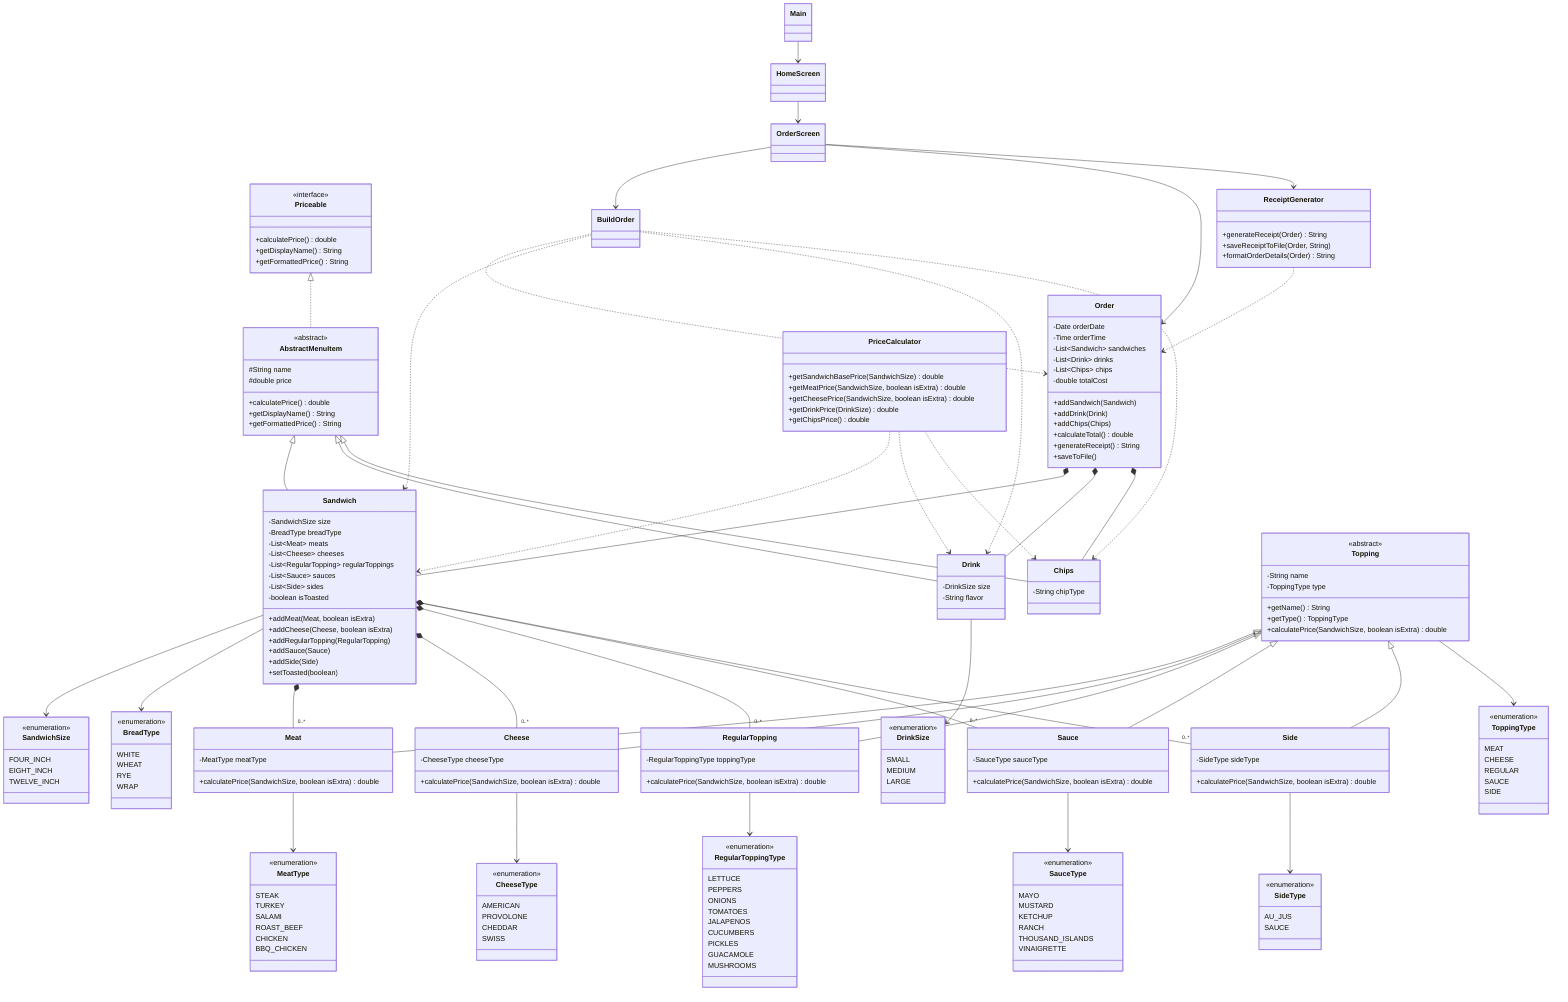 classDiagram
    class Priceable {
        <<interface>>
        +calculatePrice() double
        +getDisplayName() String
        +getFormattedPrice() String
    }
    class AbstractMenuItem {
        <<abstract>>
        #String name
        #double price
        +calculatePrice() double
        +getDisplayName() String
        +getFormattedPrice() String
    }

    class Order {
        -Date orderDate
        -Time orderTime
        -List~Sandwich~ sandwiches
        -List~Drink~ drinks
        -List~Chips~ chips
        -double totalCost
        +addSandwich(Sandwich)
        +addDrink(Drink)
        +addChips(Chips)
        +calculateTotal() double
        +generateReceipt() String
        +saveToFile()
    }

    class Sandwich {
        -SandwichSize size
        -BreadType breadType
        -List~Meat~ meats
        -List~Cheese~ cheeses
        -List~RegularTopping~ regularToppings
        -List~Sauce~ sauces
        -List~Side~ sides
        -boolean isToasted
        +addMeat(Meat, boolean isExtra)
        +addCheese(Cheese, boolean isExtra)
        +addRegularTopping(RegularTopping)
        +addSauce(Sauce)
        +addSide(Side)
        +setToasted(boolean)
    }

    class Drink {
        -DrinkSize size
        -String flavor
    }

    class Chips {
        -String chipType
    }

    class Topping {
        <<abstract>>
        -String name
        -ToppingType type
        +getName() String
        +getType() ToppingType
        +calculatePrice(SandwichSize, boolean isExtra) double
    }

    class Meat {
        -MeatType meatType
        +calculatePrice(SandwichSize, boolean isExtra) double
    }

    class Cheese {
        -CheeseType cheeseType
        +calculatePrice(SandwichSize, boolean isExtra) double
    }

    class RegularTopping {
        -RegularToppingType toppingType
        +calculatePrice(SandwichSize, boolean isExtra) double
    }

    class Sauce {
        -SauceType sauceType
        +calculatePrice(SandwichSize, boolean isExtra) double
    }

    class Side {
        -SideType sideType
        +calculatePrice(SandwichSize, boolean isExtra) double
    }

    class SandwichSize {
        <<enumeration>>
        FOUR_INCH
        EIGHT_INCH
        TWELVE_INCH
    }

    class BreadType {
        <<enumeration>>
        WHITE
        WHEAT
        RYE
        WRAP
    }

    class MeatType {
        <<enumeration>>
        STEAK
        TURKEY
        SALAMI
        ROAST_BEEF
        CHICKEN
        BBQ_CHICKEN
    }

    class CheeseType {
        <<enumeration>>
        AMERICAN
        PROVOLONE
        CHEDDAR
        SWISS
    }

    class RegularToppingType {
        <<enumeration>>
        LETTUCE
        PEPPERS
        ONIONS
        TOMATOES
        JALAPENOS
        CUCUMBERS
        PICKLES
        GUACAMOLE
        MUSHROOMS
    }

    class SauceType {
        <<enumeration>>
        MAYO
        MUSTARD
        KETCHUP
        RANCH
        THOUSAND_ISLANDS
        VINAIGRETTE
    }

    class SideType {
        <<enumeration>>
        AU_JUS
        SAUCE
    }

    class DrinkSize {
        <<enumeration>>
        SMALL
        MEDIUM
        LARGE
    }

    class ToppingType {
        <<enumeration>>
        MEAT
        CHEESE
        REGULAR
        SAUCE
        SIDE
    }

    class PriceCalculator {
        +getSandwichBasePrice(SandwichSize) double
        +getMeatPrice(SandwichSize, boolean isExtra) double
        +getCheesePrice(SandwichSize, boolean isExtra) double
        +getDrinkPrice(DrinkSize) double
        +getChipsPrice() double
    }

    class ReceiptGenerator {
        +generateReceipt(Order) String
        +saveReceiptToFile(Order, String)
        +formatOrderDetails(Order) String
    }

    %% Relationships
    Main --> HomeScreen
    HomeScreen --> OrderScreen
    OrderScreen --> BuildOrder
    OrderScreen --> Order
    OrderScreen --> ReceiptGenerator
    Priceable <|.. AbstractMenuItem
    AbstractMenuItem <|-- Sandwich
    AbstractMenuItem <|-- Drink
    AbstractMenuItem <|-- Chips
    Topping <|-- Meat
    Topping <|-- Cheese
    Topping <|-- RegularTopping
    Topping <|-- Sauce
    Topping <|-- Side
    Meat --> MeatType
    Cheese --> CheeseType
    RegularTopping --> RegularToppingType
    Sauce --> SauceType
    Side --> SideType
    Topping --> ToppingType
    Order *-- Sandwich
    Order *-- Drink
    Order *-- Chips
    Sandwich --> SandwichSize
    Sandwich --> BreadType
    Sandwich *-- "0..*" Meat
    Sandwich *-- "0..*" Cheese
    Sandwich *-- "0..*" RegularTopping
    Sandwich *-- "0..*" Sauce
    Sandwich *-- "0..*" Side
    Drink --> DrinkSize
    BuildOrder ..> Order
    BuildOrder ..> Sandwich
    BuildOrder ..> Drink
    BuildOrder ..> Chips
    PriceCalculator ..> Sandwich
    PriceCalculator ..> Drink
    PriceCalculator ..> Chips
    ReceiptGenerator ..> Order